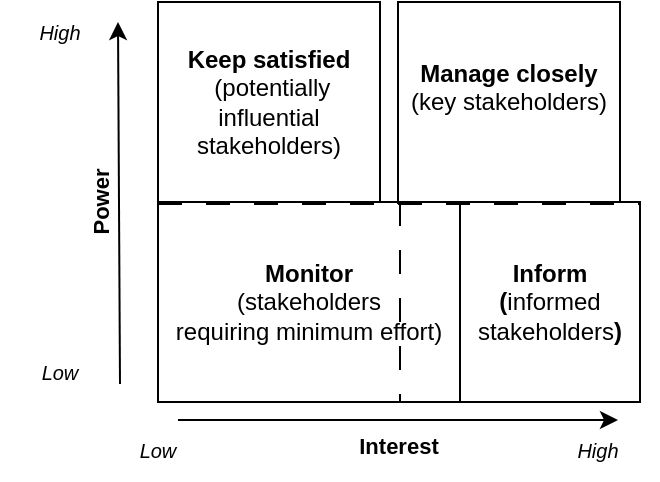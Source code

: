 <mxfile version="25.0.2">
  <diagram name="Strona-1" id="x4iDb7SHH9YA5D9xjIFl">
    <mxGraphModel dx="498" dy="336" grid="1" gridSize="10" guides="1" tooltips="1" connect="1" arrows="1" fold="1" page="1" pageScale="1" pageWidth="827" pageHeight="1169" math="0" shadow="0">
      <root>
        <mxCell id="0" />
        <mxCell id="1" parent="0" />
        <mxCell id="7CTyLc3QHbL7lH8EvLYY-2" value="" style="rounded=0;whiteSpace=wrap;html=1;dashed=1;dashPattern=12 12;" parent="1" vertex="1">
          <mxGeometry x="199" y="140" width="121" height="99" as="geometry" />
        </mxCell>
        <mxCell id="GtQeyq3_UFh-qR09QG_a-5" value="&lt;b&gt;Inform&lt;/b&gt;&lt;div&gt;&lt;b&gt;(&lt;/b&gt;informed stakeholders&lt;b&gt;)&lt;/b&gt;&lt;/div&gt;" style="rounded=0;whiteSpace=wrap;html=1;fillColor=none;" parent="1" vertex="1">
          <mxGeometry x="230" y="139" width="90" height="100" as="geometry" />
        </mxCell>
        <mxCell id="GtQeyq3_UFh-qR09QG_a-3" value="&lt;b&gt;Manage closely&lt;br&gt;&lt;/b&gt;(key stakeholders)&lt;div&gt;&lt;br/&gt;&lt;/div&gt;" style="rounded=0;whiteSpace=wrap;html=1;" parent="1" vertex="1">
          <mxGeometry x="199" y="39" width="111" height="100" as="geometry" />
        </mxCell>
        <mxCell id="GtQeyq3_UFh-qR09QG_a-2" value="&lt;b&gt;Keep satisfied&lt;br&gt;&lt;/b&gt;&amp;nbsp;(potentially influential stakeholders)" style="rounded=0;whiteSpace=wrap;html=1;" parent="1" vertex="1">
          <mxGeometry x="79" y="39" width="111" height="100" as="geometry" />
        </mxCell>
        <mxCell id="GtQeyq3_UFh-qR09QG_a-6" value="" style="endArrow=classic;startArrow=none;html=1;rounded=0;startFill=0;" parent="1" edge="1">
          <mxGeometry width="50" height="50" relative="1" as="geometry">
            <mxPoint x="89" y="248" as="sourcePoint" />
            <mxPoint x="309" y="248" as="targetPoint" />
          </mxGeometry>
        </mxCell>
        <mxCell id="GtQeyq3_UFh-qR09QG_a-7" value="&lt;b&gt;Interest&lt;/b&gt;" style="edgeLabel;html=1;align=center;verticalAlign=top;resizable=0;points=[];spacing=2;" parent="GtQeyq3_UFh-qR09QG_a-6" vertex="1" connectable="0">
          <mxGeometry relative="1" as="geometry">
            <mxPoint as="offset" />
          </mxGeometry>
        </mxCell>
        <mxCell id="GtQeyq3_UFh-qR09QG_a-10" value="" style="endArrow=classic;html=1;rounded=0;" parent="1" edge="1">
          <mxGeometry width="50" height="50" relative="1" as="geometry">
            <mxPoint x="60" y="230" as="sourcePoint" />
            <mxPoint x="59" y="49" as="targetPoint" />
          </mxGeometry>
        </mxCell>
        <mxCell id="GtQeyq3_UFh-qR09QG_a-21" value="&lt;b&gt;Power&lt;/b&gt;" style="edgeLabel;html=1;align=center;verticalAlign=bottom;resizable=0;points=[];horizontal=0;" parent="GtQeyq3_UFh-qR09QG_a-10" vertex="1" connectable="0">
          <mxGeometry relative="1" as="geometry">
            <mxPoint as="offset" />
          </mxGeometry>
        </mxCell>
        <mxCell id="GtQeyq3_UFh-qR09QG_a-12" value="&lt;i&gt;&lt;font style=&quot;font-size: 10px;&quot;&gt;Low&lt;/font&gt;&lt;/i&gt;" style="text;html=1;strokeColor=none;fillColor=none;align=center;verticalAlign=middle;whiteSpace=wrap;rounded=0;" parent="1" vertex="1">
          <mxGeometry x="49" y="248" width="60" height="30" as="geometry" />
        </mxCell>
        <mxCell id="GtQeyq3_UFh-qR09QG_a-13" value="&lt;i&gt;&lt;font style=&quot;font-size: 10px;&quot;&gt;High&lt;/font&gt;&lt;/i&gt;" style="text;html=1;strokeColor=none;fillColor=none;align=center;verticalAlign=middle;whiteSpace=wrap;rounded=0;" parent="1" vertex="1">
          <mxGeometry x="269" y="248" width="60" height="30" as="geometry" />
        </mxCell>
        <mxCell id="GtQeyq3_UFh-qR09QG_a-14" value="&lt;i&gt;&lt;font style=&quot;font-size: 10px;&quot;&gt;Low&lt;/font&gt;&lt;/i&gt;" style="text;html=1;strokeColor=none;fillColor=none;align=center;verticalAlign=middle;whiteSpace=wrap;rounded=0;" parent="1" vertex="1">
          <mxGeometry y="209" width="60" height="30" as="geometry" />
        </mxCell>
        <mxCell id="GtQeyq3_UFh-qR09QG_a-19" value="&lt;i&gt;&lt;font style=&quot;font-size: 10px;&quot;&gt;High&lt;/font&gt;&lt;/i&gt;" style="text;html=1;strokeColor=none;fillColor=none;align=center;verticalAlign=middle;whiteSpace=wrap;rounded=0;" parent="1" vertex="1">
          <mxGeometry y="39" width="60" height="30" as="geometry" />
        </mxCell>
        <mxCell id="7CTyLc3QHbL7lH8EvLYY-1" value="" style="rounded=0;whiteSpace=wrap;html=1;dashed=1;dashPattern=12 12;" parent="1" vertex="1">
          <mxGeometry x="79" y="140" width="121" height="99" as="geometry" />
        </mxCell>
        <mxCell id="GtQeyq3_UFh-qR09QG_a-4" value="&lt;b&gt;Monitor&lt;/b&gt;&lt;br&gt;(stakeholders &lt;br&gt;requiring minimum effort)" style="rounded=0;whiteSpace=wrap;html=1;fillColor=none;" parent="1" vertex="1">
          <mxGeometry x="79" y="139" width="151" height="100" as="geometry" />
        </mxCell>
      </root>
    </mxGraphModel>
  </diagram>
</mxfile>
